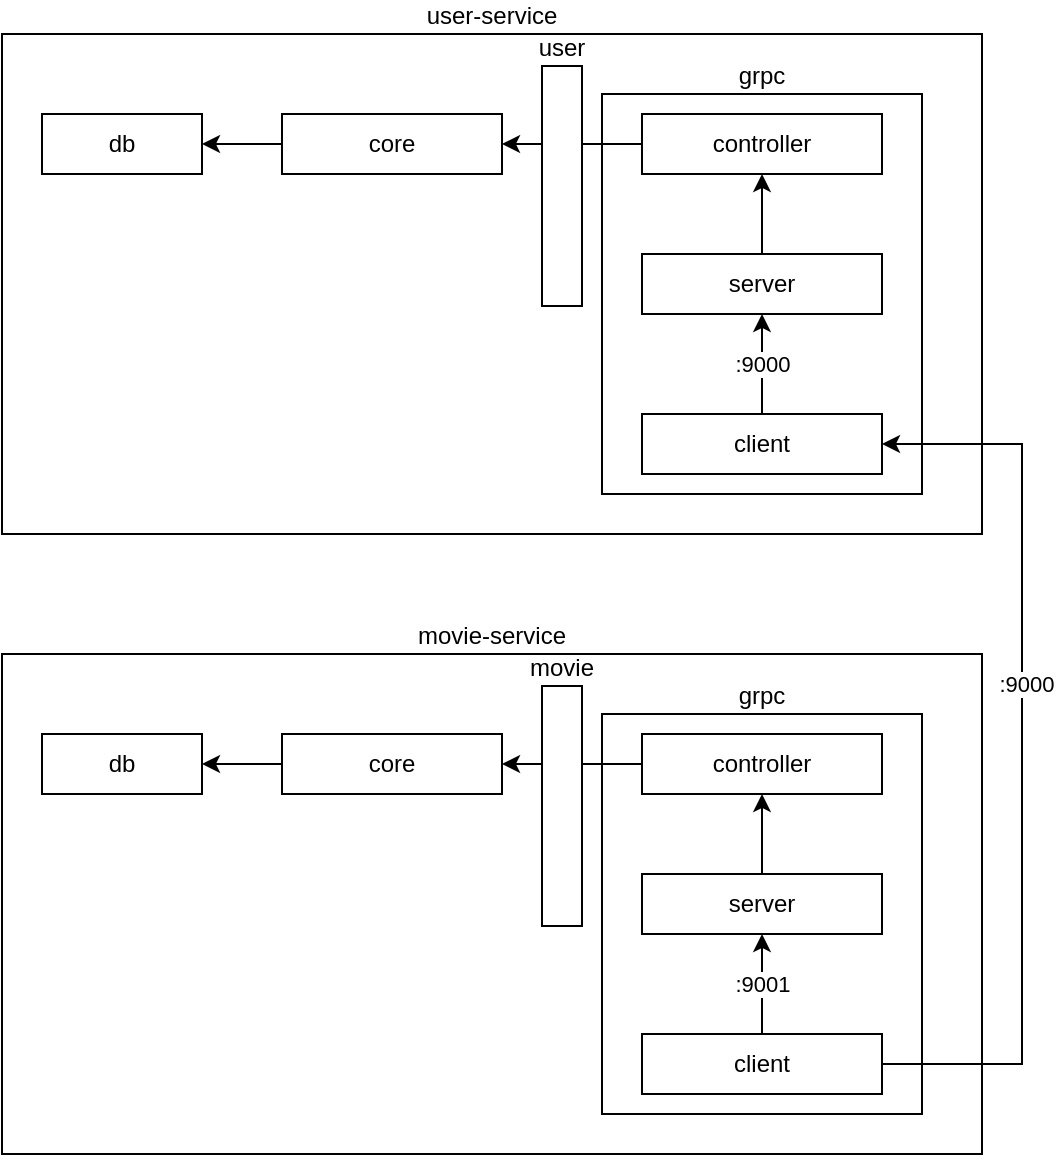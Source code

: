 <mxfile>
    <diagram id="j5pUlpH5KIzYKfzLbeKD" name="Page-1">
        <mxGraphModel dx="708" dy="321" grid="1" gridSize="10" guides="1" tooltips="1" connect="1" arrows="1" fold="1" page="1" pageScale="1" pageWidth="850" pageHeight="1100" math="0" shadow="0">
            <root>
                <mxCell id="0"/>
                <mxCell id="1" parent="0"/>
                <mxCell id="2" value="user-service" style="rounded=0;whiteSpace=wrap;html=1;labelPosition=center;verticalLabelPosition=top;align=center;verticalAlign=bottom;" parent="1" vertex="1">
                    <mxGeometry x="90" y="140" width="490" height="250" as="geometry"/>
                </mxCell>
                <mxCell id="5" style="edgeStyle=orthogonalEdgeStyle;rounded=0;orthogonalLoop=1;jettySize=auto;html=1;entryX=1;entryY=0.5;entryDx=0;entryDy=0;" parent="1" source="3" target="4" edge="1">
                    <mxGeometry relative="1" as="geometry"/>
                </mxCell>
                <mxCell id="3" value="core" style="rounded=0;whiteSpace=wrap;html=1;" parent="1" vertex="1">
                    <mxGeometry x="230" y="180" width="110" height="30" as="geometry"/>
                </mxCell>
                <mxCell id="4" value="db" style="rounded=0;whiteSpace=wrap;html=1;" parent="1" vertex="1">
                    <mxGeometry x="110" y="180" width="80" height="30" as="geometry"/>
                </mxCell>
                <mxCell id="7" value="grpc" style="rounded=0;whiteSpace=wrap;html=1;labelPosition=center;verticalLabelPosition=top;align=center;verticalAlign=bottom;" parent="1" vertex="1">
                    <mxGeometry x="390" y="170" width="160" height="200" as="geometry"/>
                </mxCell>
                <mxCell id="13" style="edgeStyle=orthogonalEdgeStyle;rounded=0;orthogonalLoop=1;jettySize=auto;html=1;entryX=0.5;entryY=1;entryDx=0;entryDy=0;" parent="1" source="8" target="10" edge="1">
                    <mxGeometry relative="1" as="geometry"/>
                </mxCell>
                <mxCell id="8" value="server" style="rounded=0;whiteSpace=wrap;html=1;" parent="1" vertex="1">
                    <mxGeometry x="410" y="250" width="120" height="30" as="geometry"/>
                </mxCell>
                <mxCell id="14" value=":9000" style="edgeStyle=orthogonalEdgeStyle;rounded=0;orthogonalLoop=1;jettySize=auto;html=1;entryX=0.5;entryY=1;entryDx=0;entryDy=0;" parent="1" source="9" target="8" edge="1">
                    <mxGeometry relative="1" as="geometry"/>
                </mxCell>
                <mxCell id="9" value="client" style="rounded=0;whiteSpace=wrap;html=1;" parent="1" vertex="1">
                    <mxGeometry x="410" y="330" width="120" height="30" as="geometry"/>
                </mxCell>
                <mxCell id="12" style="edgeStyle=orthogonalEdgeStyle;rounded=0;orthogonalLoop=1;jettySize=auto;html=1;entryX=1;entryY=0.5;entryDx=0;entryDy=0;" parent="1" source="10" target="3" edge="1">
                    <mxGeometry relative="1" as="geometry"/>
                </mxCell>
                <mxCell id="10" value="controller" style="rounded=0;whiteSpace=wrap;html=1;" parent="1" vertex="1">
                    <mxGeometry x="410" y="180" width="120" height="30" as="geometry"/>
                </mxCell>
                <mxCell id="15" value="user" style="rounded=0;whiteSpace=wrap;html=1;labelPosition=center;verticalLabelPosition=top;align=center;verticalAlign=bottom;" parent="1" vertex="1">
                    <mxGeometry x="360" y="156" width="20" height="120" as="geometry"/>
                </mxCell>
                <mxCell id="16" value="movie-service" style="rounded=0;whiteSpace=wrap;html=1;labelPosition=center;verticalLabelPosition=top;align=center;verticalAlign=bottom;" parent="1" vertex="1">
                    <mxGeometry x="90" y="450" width="490" height="250" as="geometry"/>
                </mxCell>
                <mxCell id="17" style="edgeStyle=orthogonalEdgeStyle;rounded=0;orthogonalLoop=1;jettySize=auto;html=1;entryX=1;entryY=0.5;entryDx=0;entryDy=0;" parent="1" source="18" target="19" edge="1">
                    <mxGeometry relative="1" as="geometry"/>
                </mxCell>
                <mxCell id="18" value="core" style="rounded=0;whiteSpace=wrap;html=1;" parent="1" vertex="1">
                    <mxGeometry x="230" y="490" width="110" height="30" as="geometry"/>
                </mxCell>
                <mxCell id="19" value="db" style="rounded=0;whiteSpace=wrap;html=1;" parent="1" vertex="1">
                    <mxGeometry x="110" y="490" width="80" height="30" as="geometry"/>
                </mxCell>
                <mxCell id="20" value="grpc" style="rounded=0;whiteSpace=wrap;html=1;labelPosition=center;verticalLabelPosition=top;align=center;verticalAlign=bottom;" parent="1" vertex="1">
                    <mxGeometry x="390" y="480" width="160" height="200" as="geometry"/>
                </mxCell>
                <mxCell id="21" style="edgeStyle=orthogonalEdgeStyle;rounded=0;orthogonalLoop=1;jettySize=auto;html=1;entryX=0.5;entryY=1;entryDx=0;entryDy=0;" parent="1" source="22" target="26" edge="1">
                    <mxGeometry relative="1" as="geometry"/>
                </mxCell>
                <mxCell id="22" value="server" style="rounded=0;whiteSpace=wrap;html=1;" parent="1" vertex="1">
                    <mxGeometry x="410" y="560" width="120" height="30" as="geometry"/>
                </mxCell>
                <mxCell id="23" value=":9001" style="edgeStyle=orthogonalEdgeStyle;rounded=0;orthogonalLoop=1;jettySize=auto;html=1;entryX=0.5;entryY=1;entryDx=0;entryDy=0;" parent="1" source="24" target="22" edge="1">
                    <mxGeometry relative="1" as="geometry"/>
                </mxCell>
                <mxCell id="30" style="edgeStyle=orthogonalEdgeStyle;rounded=0;orthogonalLoop=1;jettySize=auto;html=1;entryX=1;entryY=0.5;entryDx=0;entryDy=0;" parent="1" source="24" target="9" edge="1">
                    <mxGeometry relative="1" as="geometry">
                        <mxPoint x="610" y="260" as="targetPoint"/>
                        <Array as="points">
                            <mxPoint x="600" y="655"/>
                            <mxPoint x="600" y="345"/>
                        </Array>
                    </mxGeometry>
                </mxCell>
                <mxCell id="31" value=":9000" style="edgeLabel;html=1;align=center;verticalAlign=middle;resizable=0;points=[];" parent="30" vertex="1" connectable="0">
                    <mxGeometry x="0.155" y="-2" relative="1" as="geometry">
                        <mxPoint as="offset"/>
                    </mxGeometry>
                </mxCell>
                <mxCell id="24" value="client" style="rounded=0;whiteSpace=wrap;html=1;" parent="1" vertex="1">
                    <mxGeometry x="410" y="640" width="120" height="30" as="geometry"/>
                </mxCell>
                <mxCell id="25" style="edgeStyle=orthogonalEdgeStyle;rounded=0;orthogonalLoop=1;jettySize=auto;html=1;entryX=1;entryY=0.5;entryDx=0;entryDy=0;" parent="1" source="26" target="18" edge="1">
                    <mxGeometry relative="1" as="geometry"/>
                </mxCell>
                <mxCell id="26" value="controller" style="rounded=0;whiteSpace=wrap;html=1;" parent="1" vertex="1">
                    <mxGeometry x="410" y="490" width="120" height="30" as="geometry"/>
                </mxCell>
                <mxCell id="27" value="movie" style="rounded=0;whiteSpace=wrap;html=1;labelPosition=center;verticalLabelPosition=top;align=center;verticalAlign=bottom;" parent="1" vertex="1">
                    <mxGeometry x="360" y="466" width="20" height="120" as="geometry"/>
                </mxCell>
            </root>
        </mxGraphModel>
    </diagram>
</mxfile>